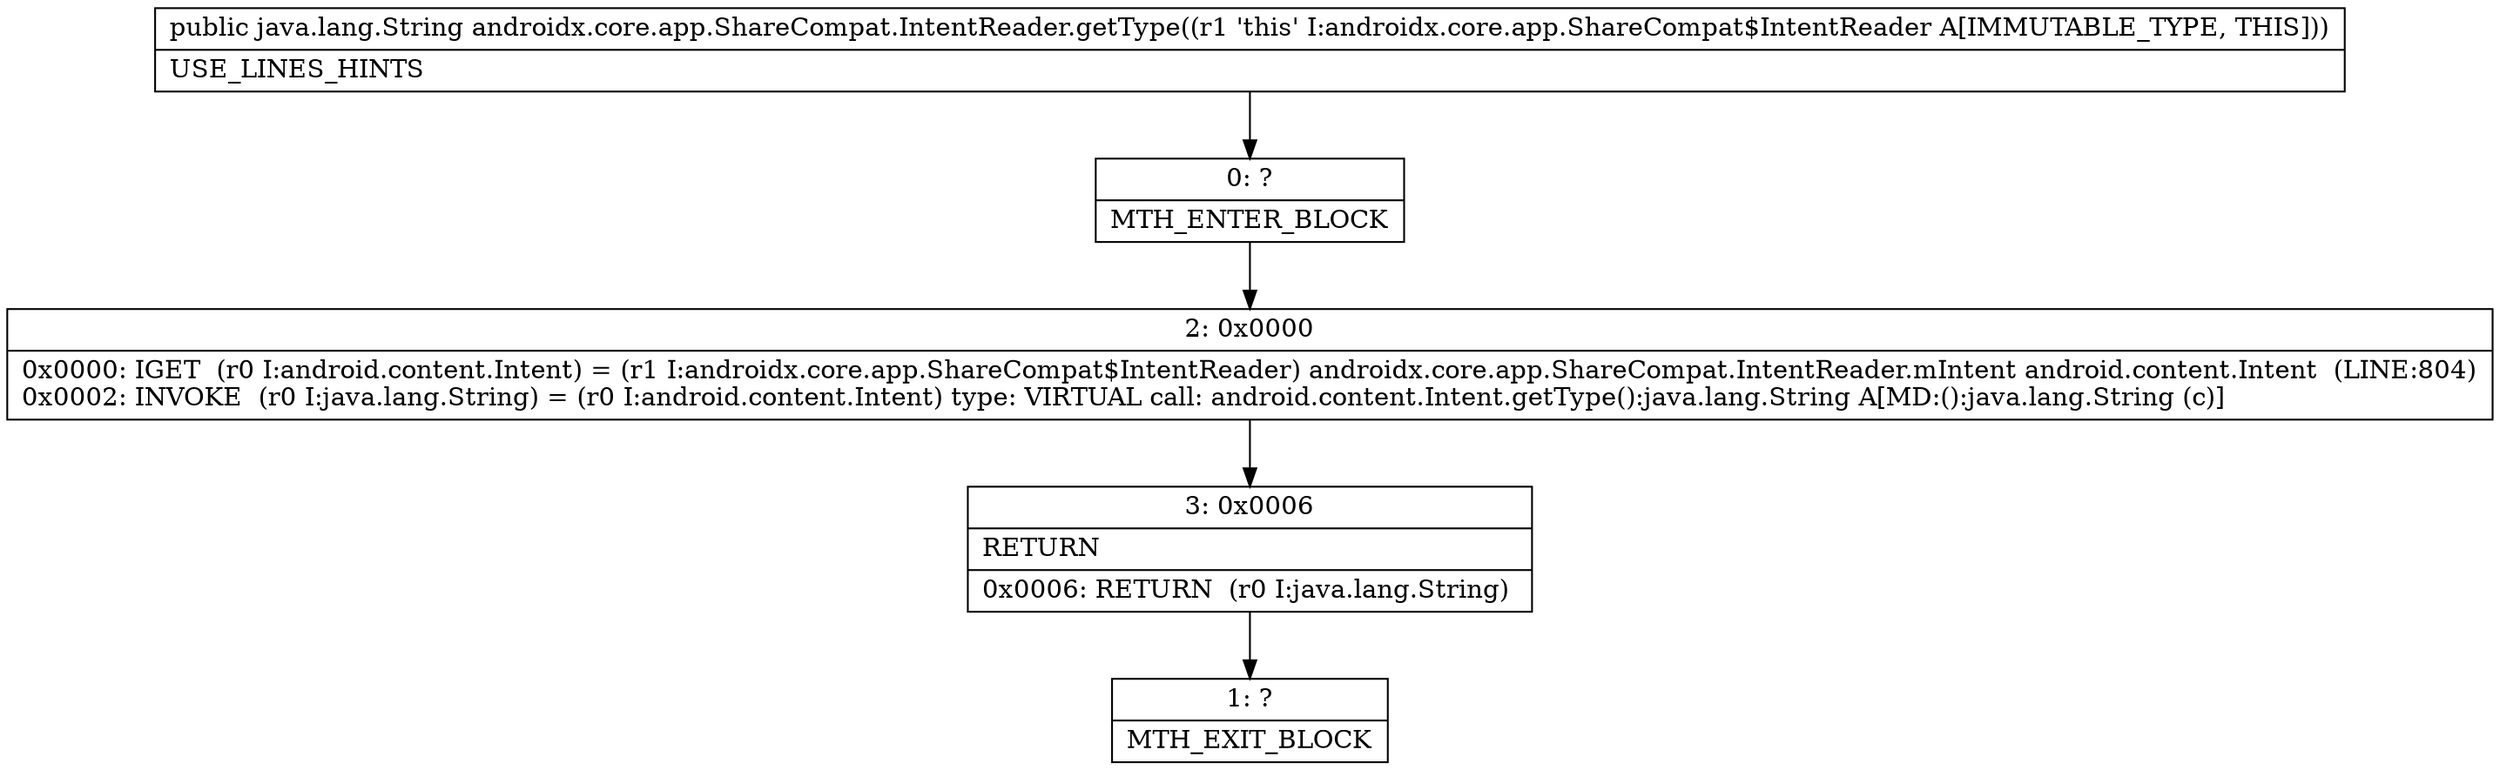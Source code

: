 digraph "CFG forandroidx.core.app.ShareCompat.IntentReader.getType()Ljava\/lang\/String;" {
Node_0 [shape=record,label="{0\:\ ?|MTH_ENTER_BLOCK\l}"];
Node_2 [shape=record,label="{2\:\ 0x0000|0x0000: IGET  (r0 I:android.content.Intent) = (r1 I:androidx.core.app.ShareCompat$IntentReader) androidx.core.app.ShareCompat.IntentReader.mIntent android.content.Intent  (LINE:804)\l0x0002: INVOKE  (r0 I:java.lang.String) = (r0 I:android.content.Intent) type: VIRTUAL call: android.content.Intent.getType():java.lang.String A[MD:():java.lang.String (c)]\l}"];
Node_3 [shape=record,label="{3\:\ 0x0006|RETURN\l|0x0006: RETURN  (r0 I:java.lang.String) \l}"];
Node_1 [shape=record,label="{1\:\ ?|MTH_EXIT_BLOCK\l}"];
MethodNode[shape=record,label="{public java.lang.String androidx.core.app.ShareCompat.IntentReader.getType((r1 'this' I:androidx.core.app.ShareCompat$IntentReader A[IMMUTABLE_TYPE, THIS]))  | USE_LINES_HINTS\l}"];
MethodNode -> Node_0;Node_0 -> Node_2;
Node_2 -> Node_3;
Node_3 -> Node_1;
}

